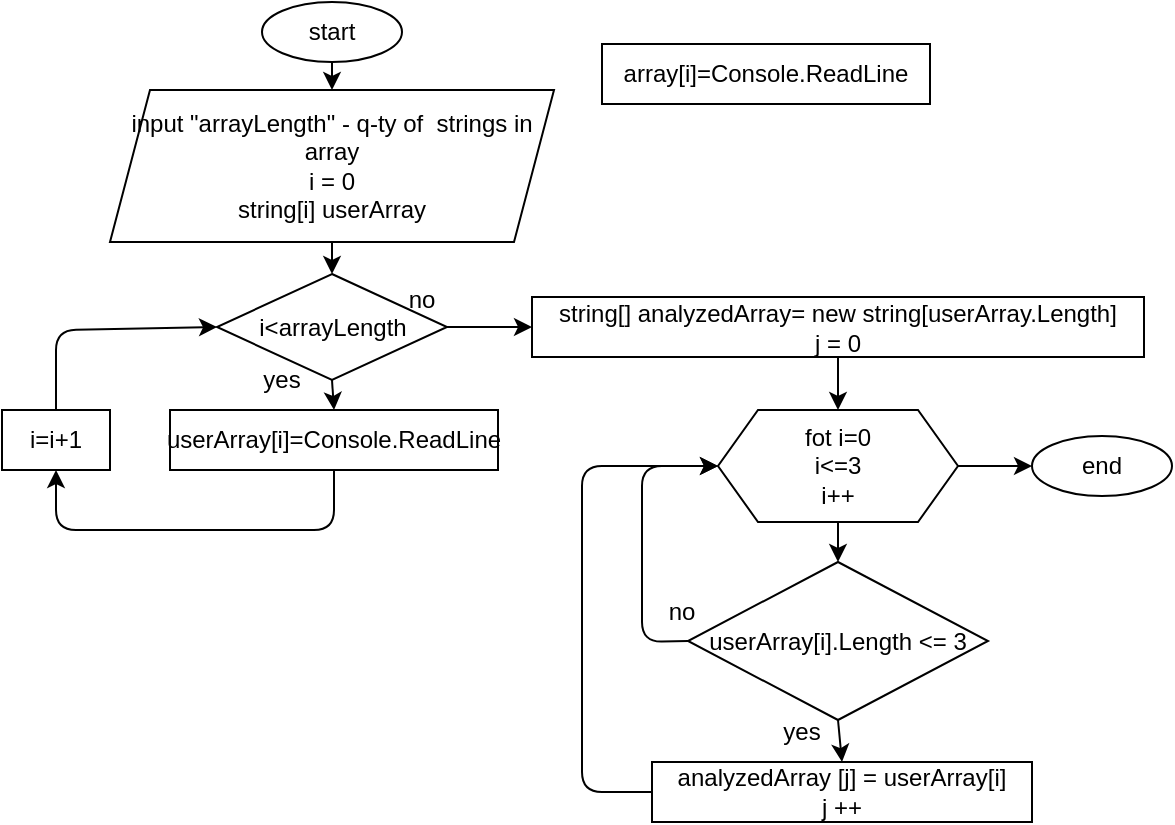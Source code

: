 <mxfile>
    <diagram id="fck4hYNIZAAcMKhAMcwe" name="Page-1">
        <mxGraphModel dx="497" dy="197" grid="1" gridSize="10" guides="1" tooltips="1" connect="1" arrows="1" fold="1" page="1" pageScale="1" pageWidth="827" pageHeight="1169" math="0" shadow="0">
            <root>
                <mxCell id="0"/>
                <mxCell id="1" parent="0"/>
                <mxCell id="2" style="edgeStyle=none;html=1;exitX=0.5;exitY=1;exitDx=0;exitDy=0;" edge="1" parent="1" source="3" target="7">
                    <mxGeometry relative="1" as="geometry"/>
                </mxCell>
                <mxCell id="3" value="start" style="ellipse;whiteSpace=wrap;html=1;" vertex="1" parent="1">
                    <mxGeometry x="280" y="20" width="70" height="30" as="geometry"/>
                </mxCell>
                <mxCell id="4" style="edgeStyle=none;html=1;exitX=0.5;exitY=1;exitDx=0;exitDy=0;entryX=0.5;entryY=1;entryDx=0;entryDy=0;" edge="1" parent="1" source="5" target="12">
                    <mxGeometry relative="1" as="geometry">
                        <Array as="points">
                            <mxPoint x="316" y="284"/>
                            <mxPoint x="177" y="284"/>
                        </Array>
                    </mxGeometry>
                </mxCell>
                <mxCell id="5" value="userArray[i]=Console.ReadLine" style="rounded=0;whiteSpace=wrap;html=1;" vertex="1" parent="1">
                    <mxGeometry x="234" y="224" width="164" height="30" as="geometry"/>
                </mxCell>
                <mxCell id="6" style="edgeStyle=none;html=1;exitX=0.5;exitY=1;exitDx=0;exitDy=0;entryX=0.5;entryY=0;entryDx=0;entryDy=0;" edge="1" parent="1" source="7" target="10">
                    <mxGeometry relative="1" as="geometry">
                        <mxPoint x="315" y="148" as="sourcePoint"/>
                    </mxGeometry>
                </mxCell>
                <mxCell id="7" value="input &quot;arrayLength&quot; - q-ty of&amp;nbsp; strings in array&lt;br&gt;i = 0&lt;br&gt;string[i] userArray" style="shape=parallelogram;perimeter=parallelogramPerimeter;whiteSpace=wrap;html=1;fixedSize=1;" vertex="1" parent="1">
                    <mxGeometry x="204" y="64" width="222" height="76" as="geometry"/>
                </mxCell>
                <mxCell id="8" style="edgeStyle=none;html=1;exitX=0.5;exitY=1;exitDx=0;exitDy=0;entryX=0.5;entryY=0;entryDx=0;entryDy=0;" edge="1" parent="1" source="10" target="5">
                    <mxGeometry relative="1" as="geometry"/>
                </mxCell>
                <mxCell id="9" style="edgeStyle=none;html=1;exitX=1;exitY=0.5;exitDx=0;exitDy=0;entryX=0;entryY=0.5;entryDx=0;entryDy=0;" edge="1" parent="1" source="10" target="17">
                    <mxGeometry relative="1" as="geometry"/>
                </mxCell>
                <mxCell id="10" value="i&amp;lt;arrayLength" style="rhombus;whiteSpace=wrap;html=1;" vertex="1" parent="1">
                    <mxGeometry x="257.5" y="156" width="115" height="53" as="geometry"/>
                </mxCell>
                <mxCell id="11" style="edgeStyle=none;html=1;exitX=0.5;exitY=0;exitDx=0;exitDy=0;entryX=0;entryY=0.5;entryDx=0;entryDy=0;" edge="1" parent="1" source="12" target="10">
                    <mxGeometry relative="1" as="geometry">
                        <Array as="points">
                            <mxPoint x="177" y="184"/>
                        </Array>
                    </mxGeometry>
                </mxCell>
                <mxCell id="12" value="i=i+1" style="rounded=0;whiteSpace=wrap;html=1;" vertex="1" parent="1">
                    <mxGeometry x="150" y="224" width="54" height="30" as="geometry"/>
                </mxCell>
                <mxCell id="13" value="yes" style="text;html=1;strokeColor=none;fillColor=none;align=center;verticalAlign=middle;whiteSpace=wrap;rounded=0;" vertex="1" parent="1">
                    <mxGeometry x="260" y="194" width="60" height="30" as="geometry"/>
                </mxCell>
                <mxCell id="14" value="no" style="text;html=1;strokeColor=none;fillColor=none;align=center;verticalAlign=middle;whiteSpace=wrap;rounded=0;" vertex="1" parent="1">
                    <mxGeometry x="330" y="154" width="60" height="30" as="geometry"/>
                </mxCell>
                <mxCell id="15" value="array[i]=Console.ReadLine" style="rounded=0;whiteSpace=wrap;html=1;" vertex="1" parent="1">
                    <mxGeometry x="450" y="41" width="164" height="30" as="geometry"/>
                </mxCell>
                <mxCell id="25" style="edgeStyle=none;html=1;exitX=0.5;exitY=1;exitDx=0;exitDy=0;entryX=0.5;entryY=0;entryDx=0;entryDy=0;" edge="1" parent="1" source="16" target="22">
                    <mxGeometry relative="1" as="geometry"/>
                </mxCell>
                <mxCell id="28" style="edgeStyle=none;html=1;exitX=0;exitY=0.5;exitDx=0;exitDy=0;entryX=0;entryY=0.5;entryDx=0;entryDy=0;" edge="1" parent="1" source="16" target="20">
                    <mxGeometry relative="1" as="geometry">
                        <Array as="points">
                            <mxPoint x="470" y="340"/>
                            <mxPoint x="470" y="300"/>
                            <mxPoint x="470" y="252"/>
                            <mxPoint x="490" y="252"/>
                        </Array>
                    </mxGeometry>
                </mxCell>
                <mxCell id="16" value="userArray[i].Length &amp;lt;= 3" style="rhombus;whiteSpace=wrap;html=1;" vertex="1" parent="1">
                    <mxGeometry x="493" y="300" width="150" height="79" as="geometry"/>
                </mxCell>
                <mxCell id="19" style="edgeStyle=none;html=1;exitX=0.5;exitY=1;exitDx=0;exitDy=0;entryX=0.5;entryY=0;entryDx=0;entryDy=0;" edge="1" parent="1" source="17">
                    <mxGeometry relative="1" as="geometry">
                        <mxPoint x="568" y="224" as="targetPoint"/>
                    </mxGeometry>
                </mxCell>
                <mxCell id="17" value="string[] analyzedArray= new string[userArray.Length]&lt;br&gt;j = 0" style="rounded=0;whiteSpace=wrap;html=1;" vertex="1" parent="1">
                    <mxGeometry x="415" y="167.5" width="306" height="30" as="geometry"/>
                </mxCell>
                <mxCell id="21" style="edgeStyle=none;html=1;exitX=0.5;exitY=1;exitDx=0;exitDy=0;entryX=0.5;entryY=0;entryDx=0;entryDy=0;" edge="1" parent="1" source="20" target="16">
                    <mxGeometry relative="1" as="geometry"/>
                </mxCell>
                <mxCell id="24" style="edgeStyle=none;html=1;exitX=1;exitY=0.5;exitDx=0;exitDy=0;entryX=0;entryY=0.5;entryDx=0;entryDy=0;" edge="1" parent="1" source="20" target="23">
                    <mxGeometry relative="1" as="geometry"/>
                </mxCell>
                <mxCell id="20" value="fot i=0&lt;br&gt;i&amp;lt;=3&lt;br&gt;i++" style="shape=hexagon;perimeter=hexagonPerimeter2;whiteSpace=wrap;html=1;fixedSize=1;" vertex="1" parent="1">
                    <mxGeometry x="508" y="224" width="120" height="56" as="geometry"/>
                </mxCell>
                <mxCell id="29" style="edgeStyle=none;html=1;exitX=0;exitY=0.5;exitDx=0;exitDy=0;entryX=0;entryY=0.5;entryDx=0;entryDy=0;" edge="1" parent="1" source="22" target="20">
                    <mxGeometry relative="1" as="geometry">
                        <Array as="points">
                            <mxPoint x="440" y="415"/>
                            <mxPoint x="440" y="252"/>
                        </Array>
                    </mxGeometry>
                </mxCell>
                <mxCell id="22" value="analyzedArray [j] = userArray[i]&lt;br&gt;j ++" style="rounded=0;whiteSpace=wrap;html=1;" vertex="1" parent="1">
                    <mxGeometry x="475" y="400" width="190" height="30" as="geometry"/>
                </mxCell>
                <mxCell id="23" value="end" style="ellipse;whiteSpace=wrap;html=1;" vertex="1" parent="1">
                    <mxGeometry x="665" y="237" width="70" height="30" as="geometry"/>
                </mxCell>
                <mxCell id="26" value="yes" style="text;html=1;strokeColor=none;fillColor=none;align=center;verticalAlign=middle;whiteSpace=wrap;rounded=0;" vertex="1" parent="1">
                    <mxGeometry x="520" y="370" width="60" height="30" as="geometry"/>
                </mxCell>
                <mxCell id="27" value="no" style="text;html=1;strokeColor=none;fillColor=none;align=center;verticalAlign=middle;whiteSpace=wrap;rounded=0;" vertex="1" parent="1">
                    <mxGeometry x="460" y="310" width="60" height="30" as="geometry"/>
                </mxCell>
            </root>
        </mxGraphModel>
    </diagram>
</mxfile>